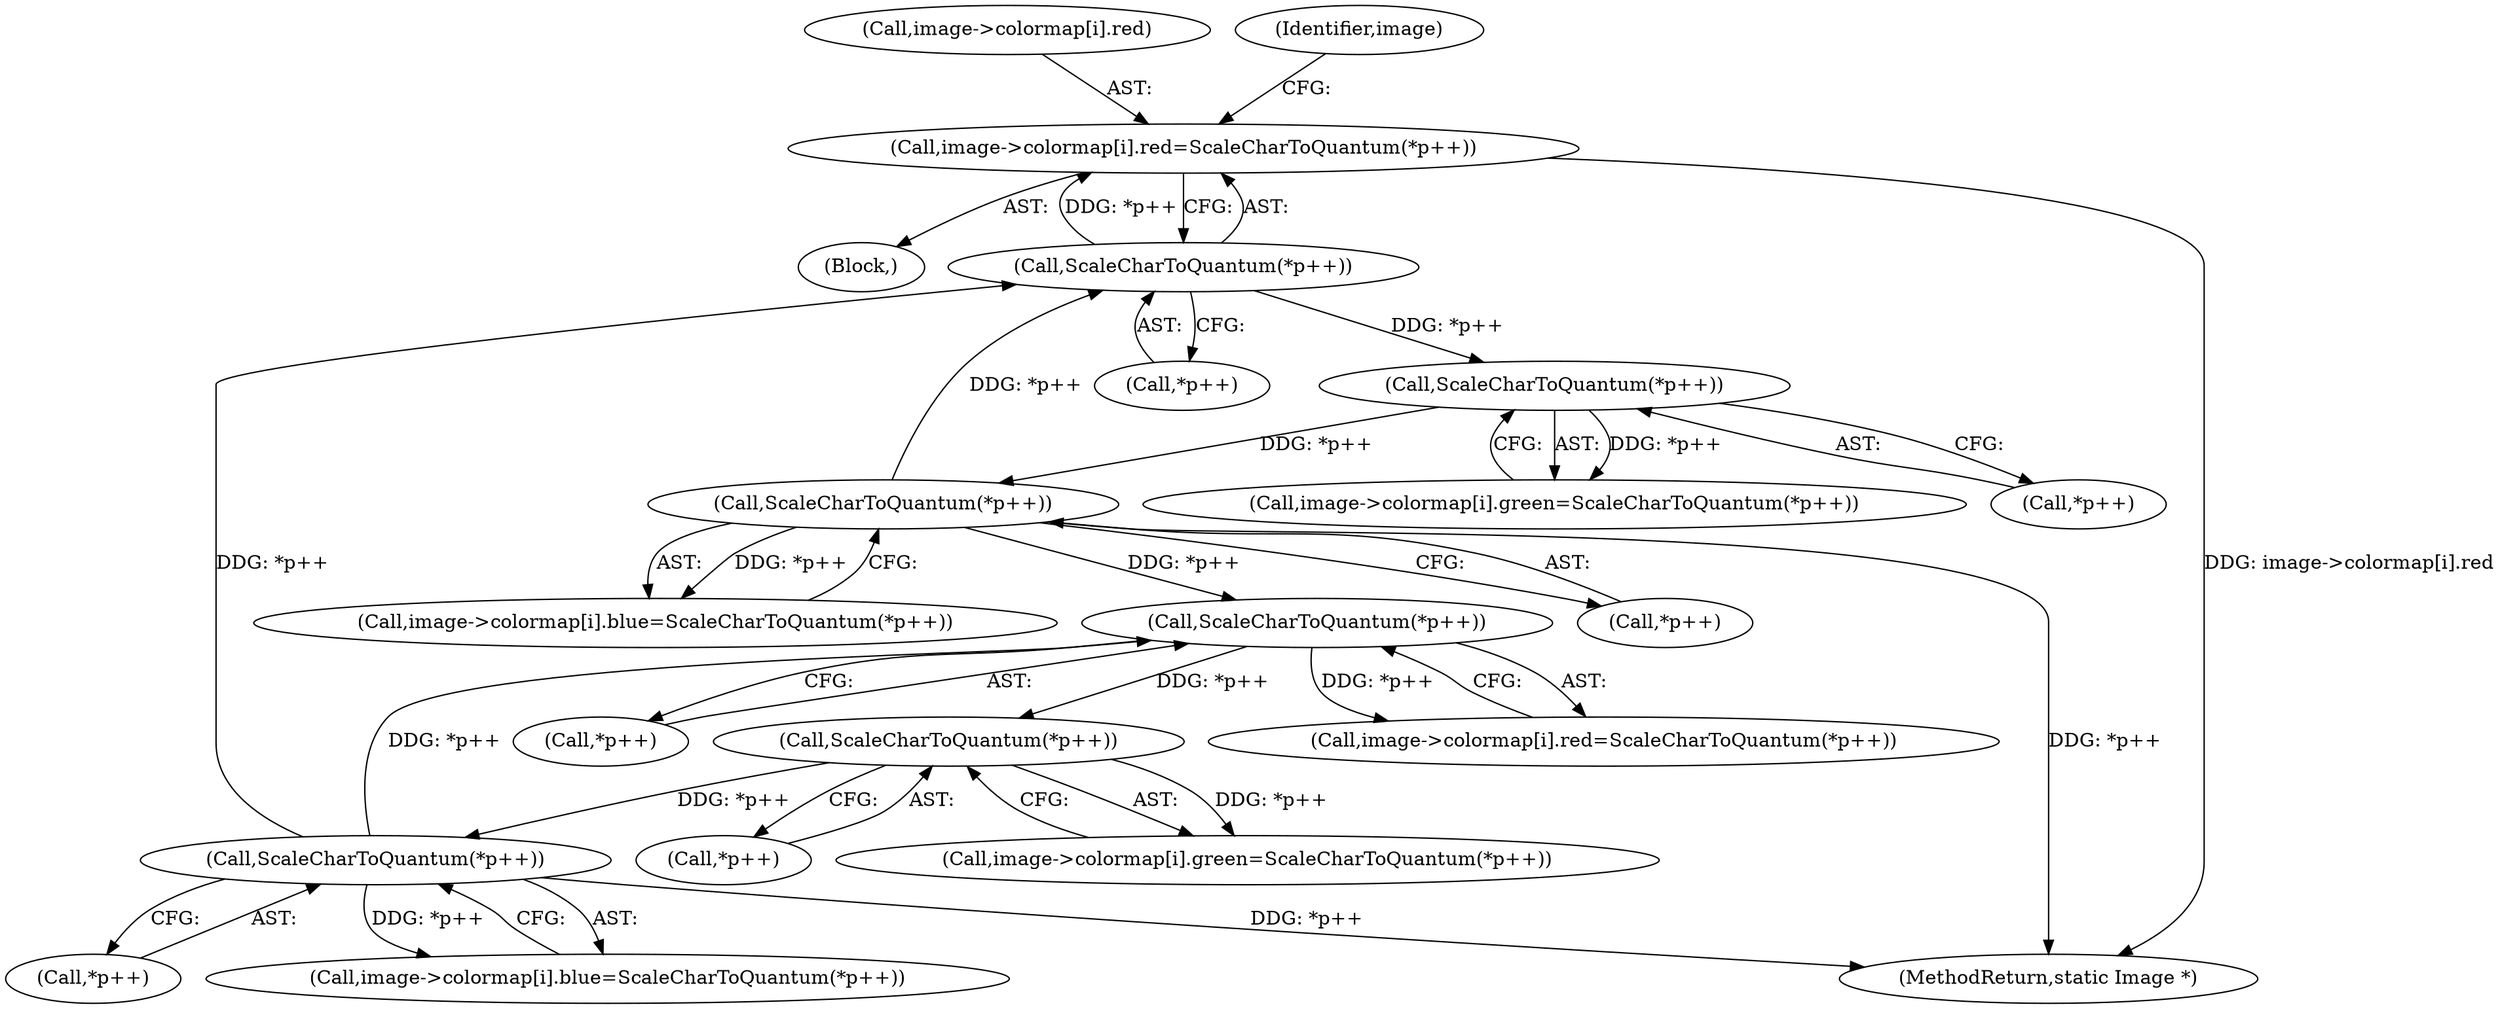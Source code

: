 digraph "0_ImageMagick_f6e9d0d9955e85bdd7540b251cd50d598dacc5e6_20@array" {
"1001275" [label="(Call,image->colormap[i].red=ScaleCharToQuantum(*p++))"];
"1001283" [label="(Call,ScaleCharToQuantum(*p++))"];
"1001307" [label="(Call,ScaleCharToQuantum(*p++))"];
"1001295" [label="(Call,ScaleCharToQuantum(*p++))"];
"1001142" [label="(Call,ScaleCharToQuantum(*p++))"];
"1001130" [label="(Call,ScaleCharToQuantum(*p++))"];
"1001118" [label="(Call,ScaleCharToQuantum(*p++))"];
"1001130" [label="(Call,ScaleCharToQuantum(*p++))"];
"1001287" [label="(Call,image->colormap[i].green=ScaleCharToQuantum(*p++))"];
"1001275" [label="(Call,image->colormap[i].red=ScaleCharToQuantum(*p++))"];
"1001131" [label="(Call,*p++)"];
"1001284" [label="(Call,*p++)"];
"1001122" [label="(Call,image->colormap[i].green=ScaleCharToQuantum(*p++))"];
"1001276" [label="(Call,image->colormap[i].red)"];
"1001291" [label="(Identifier,image)"];
"1001143" [label="(Call,*p++)"];
"1001119" [label="(Call,*p++)"];
"1001110" [label="(Call,image->colormap[i].red=ScaleCharToQuantum(*p++))"];
"1001307" [label="(Call,ScaleCharToQuantum(*p++))"];
"1001295" [label="(Call,ScaleCharToQuantum(*p++))"];
"1001283" [label="(Call,ScaleCharToQuantum(*p++))"];
"1001296" [label="(Call,*p++)"];
"1001274" [label="(Block,)"];
"1001118" [label="(Call,ScaleCharToQuantum(*p++))"];
"1001142" [label="(Call,ScaleCharToQuantum(*p++))"];
"1001554" [label="(MethodReturn,static Image *)"];
"1001308" [label="(Call,*p++)"];
"1001299" [label="(Call,image->colormap[i].blue=ScaleCharToQuantum(*p++))"];
"1001134" [label="(Call,image->colormap[i].blue=ScaleCharToQuantum(*p++))"];
"1001275" -> "1001274"  [label="AST: "];
"1001275" -> "1001283"  [label="CFG: "];
"1001276" -> "1001275"  [label="AST: "];
"1001283" -> "1001275"  [label="AST: "];
"1001291" -> "1001275"  [label="CFG: "];
"1001275" -> "1001554"  [label="DDG: image->colormap[i].red"];
"1001283" -> "1001275"  [label="DDG: *p++"];
"1001283" -> "1001284"  [label="CFG: "];
"1001284" -> "1001283"  [label="AST: "];
"1001307" -> "1001283"  [label="DDG: *p++"];
"1001142" -> "1001283"  [label="DDG: *p++"];
"1001283" -> "1001295"  [label="DDG: *p++"];
"1001307" -> "1001299"  [label="AST: "];
"1001307" -> "1001308"  [label="CFG: "];
"1001308" -> "1001307"  [label="AST: "];
"1001299" -> "1001307"  [label="CFG: "];
"1001307" -> "1001554"  [label="DDG: *p++"];
"1001307" -> "1001118"  [label="DDG: *p++"];
"1001307" -> "1001299"  [label="DDG: *p++"];
"1001295" -> "1001307"  [label="DDG: *p++"];
"1001295" -> "1001287"  [label="AST: "];
"1001295" -> "1001296"  [label="CFG: "];
"1001296" -> "1001295"  [label="AST: "];
"1001287" -> "1001295"  [label="CFG: "];
"1001295" -> "1001287"  [label="DDG: *p++"];
"1001142" -> "1001134"  [label="AST: "];
"1001142" -> "1001143"  [label="CFG: "];
"1001143" -> "1001142"  [label="AST: "];
"1001134" -> "1001142"  [label="CFG: "];
"1001142" -> "1001554"  [label="DDG: *p++"];
"1001142" -> "1001118"  [label="DDG: *p++"];
"1001142" -> "1001134"  [label="DDG: *p++"];
"1001130" -> "1001142"  [label="DDG: *p++"];
"1001130" -> "1001122"  [label="AST: "];
"1001130" -> "1001131"  [label="CFG: "];
"1001131" -> "1001130"  [label="AST: "];
"1001122" -> "1001130"  [label="CFG: "];
"1001130" -> "1001122"  [label="DDG: *p++"];
"1001118" -> "1001130"  [label="DDG: *p++"];
"1001118" -> "1001110"  [label="AST: "];
"1001118" -> "1001119"  [label="CFG: "];
"1001119" -> "1001118"  [label="AST: "];
"1001110" -> "1001118"  [label="CFG: "];
"1001118" -> "1001110"  [label="DDG: *p++"];
}
